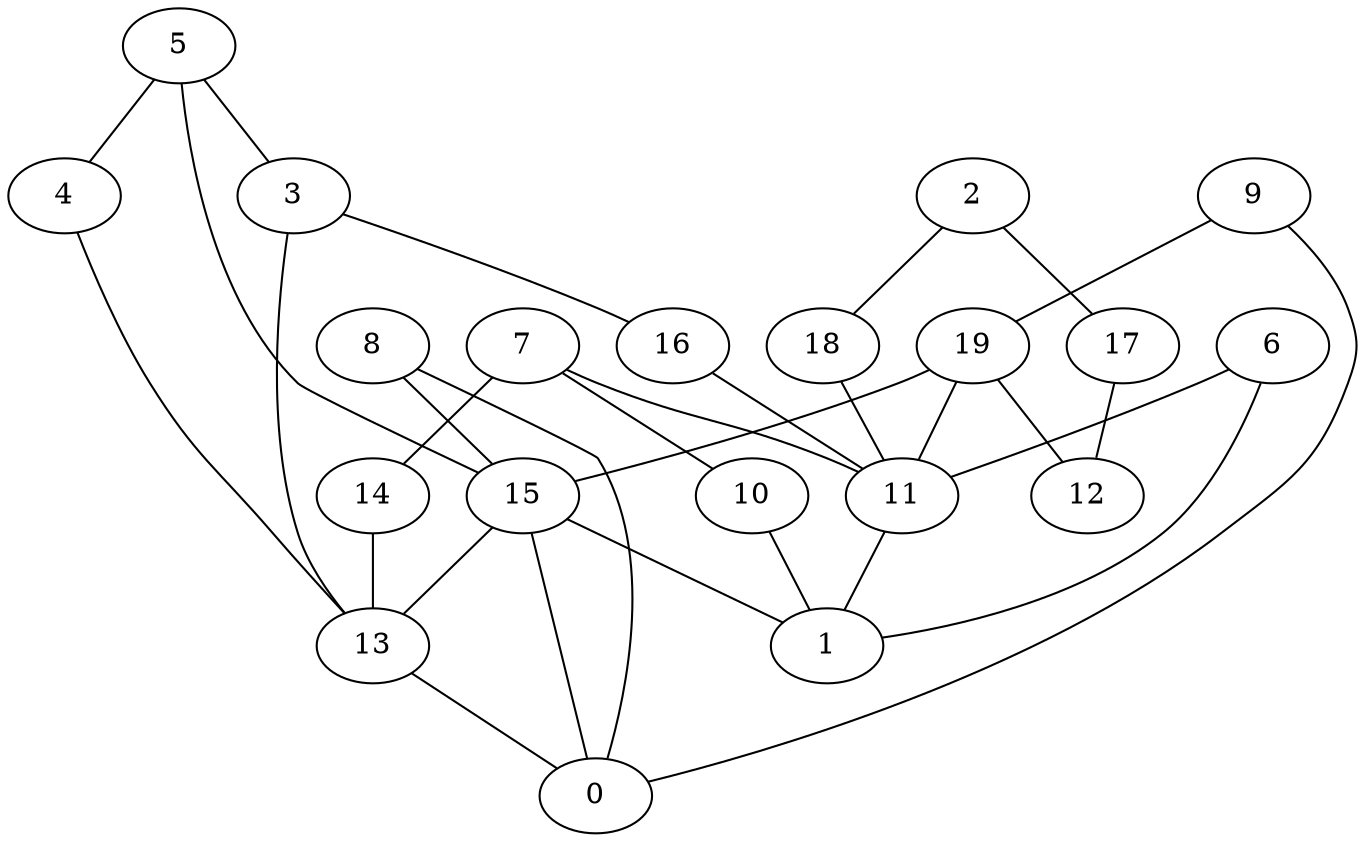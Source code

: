 digraph GG_graph {

subgraph G_graph {
edge [color = black]
"8" -> "0" [dir = none]
"3" -> "16" [dir = none]
"2" -> "18" [dir = none]
"4" -> "13" [dir = none]
"17" -> "12" [dir = none]
"7" -> "10" [dir = none]
"13" -> "0" [dir = none]
"15" -> "1" [dir = none]
"15" -> "13" [dir = none]
"10" -> "1" [dir = none]
"5" -> "3" [dir = none]
"5" -> "15" [dir = none]
"6" -> "1" [dir = none]
"19" -> "12" [dir = none]
"19" -> "15" [dir = none]
"18" -> "11" [dir = none]
"11" -> "1" [dir = none]
"14" -> "13" [dir = none]
"9" -> "0" [dir = none]
"15" -> "0" [dir = none]
"3" -> "13" [dir = none]
"7" -> "14" [dir = none]
"9" -> "19" [dir = none]
"7" -> "11" [dir = none]
"16" -> "11" [dir = none]
"5" -> "4" [dir = none]
"8" -> "15" [dir = none]
"19" -> "11" [dir = none]
"6" -> "11" [dir = none]
"2" -> "17" [dir = none]
}

}
